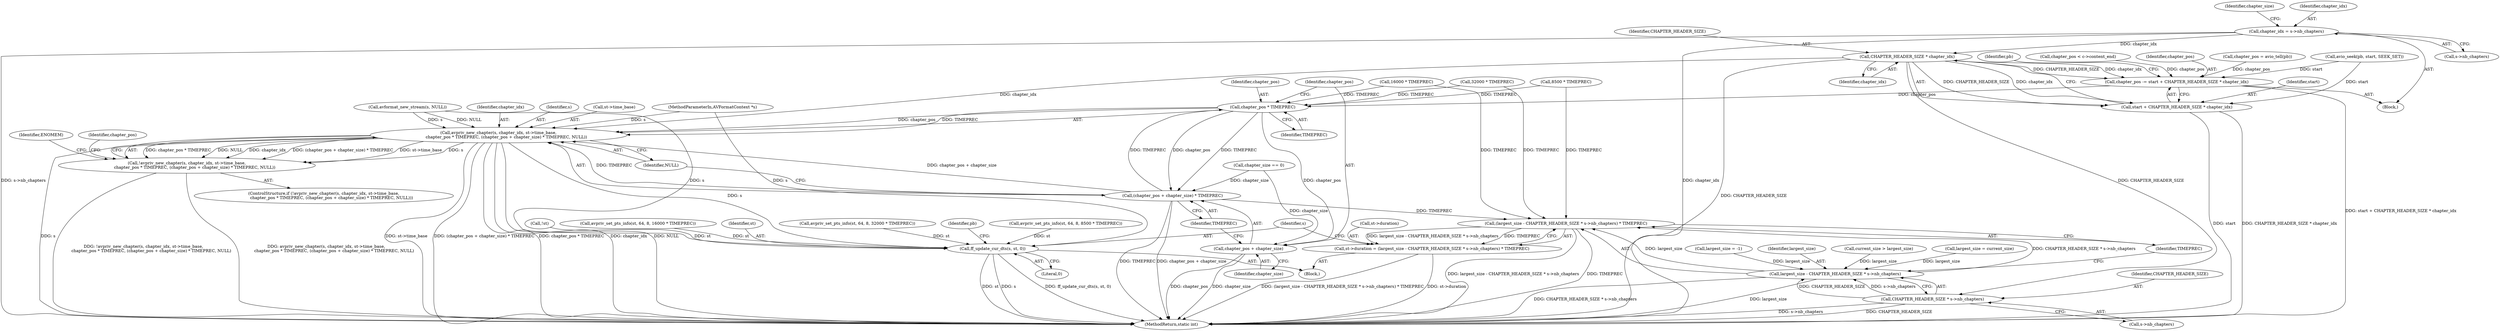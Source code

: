 digraph "0_FFmpeg_ed188f6dcdf0935c939ed813cf8745d50742014b@pointer" {
"1000797" [label="(Call,chapter_idx = s->nb_chapters)"];
"1000816" [label="(Call,CHAPTER_HEADER_SIZE * chapter_idx)"];
"1000812" [label="(Call,chapter_pos -= start + CHAPTER_HEADER_SIZE * chapter_idx)"];
"1000832" [label="(Call,chapter_pos * TIMEPREC)"];
"1000826" [label="(Call,avpriv_new_chapter(s, chapter_idx, st->time_base,\n            chapter_pos * TIMEPREC, (chapter_pos + chapter_size) * TIMEPREC, NULL))"];
"1000825" [label="(Call,!avpriv_new_chapter(s, chapter_idx, st->time_base,\n            chapter_pos * TIMEPREC, (chapter_pos + chapter_size) * TIMEPREC, NULL))"];
"1000857" [label="(Call,ff_update_cur_dts(s, st, 0))"];
"1000835" [label="(Call,(chapter_pos + chapter_size) * TIMEPREC)"];
"1000848" [label="(Call,(largest_size - CHAPTER_HEADER_SIZE * s->nb_chapters) * TIMEPREC)"];
"1000844" [label="(Call,st->duration = (largest_size - CHAPTER_HEADER_SIZE * s->nb_chapters) * TIMEPREC)"];
"1000836" [label="(Call,chapter_pos + chapter_size)"];
"1000814" [label="(Call,start + CHAPTER_HEADER_SIZE * chapter_idx)"];
"1000851" [label="(Call,CHAPTER_HEADER_SIZE * s->nb_chapters)"];
"1000849" [label="(Call,largest_size - CHAPTER_HEADER_SIZE * s->nb_chapters)"];
"1000812" [label="(Call,chapter_pos -= start + CHAPTER_HEADER_SIZE * chapter_idx)"];
"1000829" [label="(Call,st->time_base)"];
"1000827" [label="(Identifier,s)"];
"1000564" [label="(Call,avformat_new_stream(s, NULL))"];
"1000128" [label="(Block,)"];
"1000834" [label="(Identifier,TIMEPREC)"];
"1000568" [label="(Call,!st)"];
"1000833" [label="(Identifier,chapter_pos)"];
"1000824" [label="(ControlStructure,if (!avpriv_new_chapter(s, chapter_idx, st->time_base,\n            chapter_pos * TIMEPREC, (chapter_pos + chapter_size) * TIMEPREC, NULL)))"];
"1000825" [label="(Call,!avpriv_new_chapter(s, chapter_idx, st->time_base,\n            chapter_pos * TIMEPREC, (chapter_pos + chapter_size) * TIMEPREC, NULL))"];
"1000719" [label="(Call,avpriv_set_pts_info(st, 64, 8, 16000 * TIMEPREC))"];
"1000851" [label="(Call,CHAPTER_HEADER_SIZE * s->nb_chapters)"];
"1000761" [label="(Call,avio_seek(pb, start, SEEK_SET))"];
"1000858" [label="(Identifier,s)"];
"1000838" [label="(Identifier,chapter_size)"];
"1000835" [label="(Call,(chapter_pos + chapter_size) * TIMEPREC)"];
"1000795" [label="(Block,)"];
"1000797" [label="(Call,chapter_idx = s->nb_chapters)"];
"1000859" [label="(Identifier,st)"];
"1000843" [label="(Identifier,ENOMEM)"];
"1000820" [label="(Identifier,pb)"];
"1000840" [label="(Identifier,NULL)"];
"1000790" [label="(Call,chapter_pos < c->content_end)"];
"1000828" [label="(Identifier,chapter_idx)"];
"1000849" [label="(Call,largest_size - CHAPTER_HEADER_SIZE * s->nb_chapters)"];
"1000826" [label="(Call,avpriv_new_chapter(s, chapter_idx, st->time_base,\n            chapter_pos * TIMEPREC, (chapter_pos + chapter_size) * TIMEPREC, NULL))"];
"1000723" [label="(Call,16000 * TIMEPREC)"];
"1000836" [label="(Call,chapter_pos + chapter_size)"];
"1000804" [label="(Identifier,chapter_size)"];
"1000860" [label="(Literal,0)"];
"1000848" [label="(Call,(largest_size - CHAPTER_HEADER_SIZE * s->nb_chapters) * TIMEPREC)"];
"1000857" [label="(Call,ff_update_cur_dts(s, st, 0))"];
"1000127" [label="(MethodParameterIn,AVFormatContext *s)"];
"1000832" [label="(Call,chapter_pos * TIMEPREC)"];
"1000817" [label="(Identifier,CHAPTER_HEADER_SIZE)"];
"1000815" [label="(Identifier,start)"];
"1000813" [label="(Identifier,chapter_pos)"];
"1000837" [label="(Identifier,chapter_pos)"];
"1000155" [label="(Call,largest_size = -1)"];
"1000611" [label="(Call,avpriv_set_pts_info(st, 64, 8, 32000 * TIMEPREC))"];
"1000615" [label="(Call,32000 * TIMEPREC)"];
"1000799" [label="(Call,s->nb_chapters)"];
"1000856" [label="(Identifier,TIMEPREC)"];
"1000808" [label="(Call,chapter_size == 0)"];
"1000669" [label="(Call,8500 * TIMEPREC)"];
"1000850" [label="(Identifier,largest_size)"];
"1000845" [label="(Call,st->duration)"];
"1000744" [label="(Call,current_size > largest_size)"];
"1000839" [label="(Identifier,TIMEPREC)"];
"1000814" [label="(Call,start + CHAPTER_HEADER_SIZE * chapter_idx)"];
"1000786" [label="(Identifier,chapter_pos)"];
"1000853" [label="(Call,s->nb_chapters)"];
"1000862" [label="(Identifier,pb)"];
"1000877" [label="(MethodReturn,static int)"];
"1000785" [label="(Call,chapter_pos = avio_tell(pb))"];
"1000665" [label="(Call,avpriv_set_pts_info(st, 64, 8, 8500 * TIMEPREC))"];
"1000852" [label="(Identifier,CHAPTER_HEADER_SIZE)"];
"1000844" [label="(Call,st->duration = (largest_size - CHAPTER_HEADER_SIZE * s->nb_chapters) * TIMEPREC)"];
"1000751" [label="(Call,largest_size = current_size)"];
"1000818" [label="(Identifier,chapter_idx)"];
"1000798" [label="(Identifier,chapter_idx)"];
"1000816" [label="(Call,CHAPTER_HEADER_SIZE * chapter_idx)"];
"1000797" -> "1000795"  [label="AST: "];
"1000797" -> "1000799"  [label="CFG: "];
"1000798" -> "1000797"  [label="AST: "];
"1000799" -> "1000797"  [label="AST: "];
"1000804" -> "1000797"  [label="CFG: "];
"1000797" -> "1000877"  [label="DDG: s->nb_chapters"];
"1000797" -> "1000877"  [label="DDG: chapter_idx"];
"1000797" -> "1000816"  [label="DDG: chapter_idx"];
"1000816" -> "1000814"  [label="AST: "];
"1000816" -> "1000818"  [label="CFG: "];
"1000817" -> "1000816"  [label="AST: "];
"1000818" -> "1000816"  [label="AST: "];
"1000814" -> "1000816"  [label="CFG: "];
"1000816" -> "1000877"  [label="DDG: CHAPTER_HEADER_SIZE"];
"1000816" -> "1000812"  [label="DDG: CHAPTER_HEADER_SIZE"];
"1000816" -> "1000812"  [label="DDG: chapter_idx"];
"1000816" -> "1000814"  [label="DDG: CHAPTER_HEADER_SIZE"];
"1000816" -> "1000814"  [label="DDG: chapter_idx"];
"1000816" -> "1000826"  [label="DDG: chapter_idx"];
"1000816" -> "1000851"  [label="DDG: CHAPTER_HEADER_SIZE"];
"1000812" -> "1000795"  [label="AST: "];
"1000812" -> "1000814"  [label="CFG: "];
"1000813" -> "1000812"  [label="AST: "];
"1000814" -> "1000812"  [label="AST: "];
"1000820" -> "1000812"  [label="CFG: "];
"1000812" -> "1000877"  [label="DDG: start + CHAPTER_HEADER_SIZE * chapter_idx"];
"1000761" -> "1000812"  [label="DDG: start"];
"1000790" -> "1000812"  [label="DDG: chapter_pos"];
"1000785" -> "1000812"  [label="DDG: chapter_pos"];
"1000812" -> "1000832"  [label="DDG: chapter_pos"];
"1000832" -> "1000826"  [label="AST: "];
"1000832" -> "1000834"  [label="CFG: "];
"1000833" -> "1000832"  [label="AST: "];
"1000834" -> "1000832"  [label="AST: "];
"1000837" -> "1000832"  [label="CFG: "];
"1000832" -> "1000826"  [label="DDG: chapter_pos"];
"1000832" -> "1000826"  [label="DDG: TIMEPREC"];
"1000615" -> "1000832"  [label="DDG: TIMEPREC"];
"1000669" -> "1000832"  [label="DDG: TIMEPREC"];
"1000723" -> "1000832"  [label="DDG: TIMEPREC"];
"1000835" -> "1000832"  [label="DDG: TIMEPREC"];
"1000832" -> "1000835"  [label="DDG: chapter_pos"];
"1000832" -> "1000835"  [label="DDG: TIMEPREC"];
"1000832" -> "1000836"  [label="DDG: chapter_pos"];
"1000826" -> "1000825"  [label="AST: "];
"1000826" -> "1000840"  [label="CFG: "];
"1000827" -> "1000826"  [label="AST: "];
"1000828" -> "1000826"  [label="AST: "];
"1000829" -> "1000826"  [label="AST: "];
"1000835" -> "1000826"  [label="AST: "];
"1000840" -> "1000826"  [label="AST: "];
"1000825" -> "1000826"  [label="CFG: "];
"1000826" -> "1000877"  [label="DDG: s"];
"1000826" -> "1000877"  [label="DDG: st->time_base"];
"1000826" -> "1000877"  [label="DDG: (chapter_pos + chapter_size) * TIMEPREC"];
"1000826" -> "1000877"  [label="DDG: chapter_pos * TIMEPREC"];
"1000826" -> "1000877"  [label="DDG: chapter_idx"];
"1000826" -> "1000877"  [label="DDG: NULL"];
"1000826" -> "1000825"  [label="DDG: chapter_pos * TIMEPREC"];
"1000826" -> "1000825"  [label="DDG: NULL"];
"1000826" -> "1000825"  [label="DDG: chapter_idx"];
"1000826" -> "1000825"  [label="DDG: (chapter_pos + chapter_size) * TIMEPREC"];
"1000826" -> "1000825"  [label="DDG: st->time_base"];
"1000826" -> "1000825"  [label="DDG: s"];
"1000564" -> "1000826"  [label="DDG: s"];
"1000564" -> "1000826"  [label="DDG: NULL"];
"1000127" -> "1000826"  [label="DDG: s"];
"1000835" -> "1000826"  [label="DDG: chapter_pos + chapter_size"];
"1000835" -> "1000826"  [label="DDG: TIMEPREC"];
"1000826" -> "1000857"  [label="DDG: s"];
"1000825" -> "1000824"  [label="AST: "];
"1000786" -> "1000825"  [label="CFG: "];
"1000843" -> "1000825"  [label="CFG: "];
"1000825" -> "1000877"  [label="DDG: avpriv_new_chapter(s, chapter_idx, st->time_base,\n            chapter_pos * TIMEPREC, (chapter_pos + chapter_size) * TIMEPREC, NULL)"];
"1000825" -> "1000877"  [label="DDG: !avpriv_new_chapter(s, chapter_idx, st->time_base,\n            chapter_pos * TIMEPREC, (chapter_pos + chapter_size) * TIMEPREC, NULL)"];
"1000857" -> "1000128"  [label="AST: "];
"1000857" -> "1000860"  [label="CFG: "];
"1000858" -> "1000857"  [label="AST: "];
"1000859" -> "1000857"  [label="AST: "];
"1000860" -> "1000857"  [label="AST: "];
"1000862" -> "1000857"  [label="CFG: "];
"1000857" -> "1000877"  [label="DDG: s"];
"1000857" -> "1000877"  [label="DDG: ff_update_cur_dts(s, st, 0)"];
"1000857" -> "1000877"  [label="DDG: st"];
"1000564" -> "1000857"  [label="DDG: s"];
"1000127" -> "1000857"  [label="DDG: s"];
"1000568" -> "1000857"  [label="DDG: st"];
"1000719" -> "1000857"  [label="DDG: st"];
"1000665" -> "1000857"  [label="DDG: st"];
"1000611" -> "1000857"  [label="DDG: st"];
"1000835" -> "1000839"  [label="CFG: "];
"1000836" -> "1000835"  [label="AST: "];
"1000839" -> "1000835"  [label="AST: "];
"1000840" -> "1000835"  [label="CFG: "];
"1000835" -> "1000877"  [label="DDG: chapter_pos + chapter_size"];
"1000835" -> "1000877"  [label="DDG: TIMEPREC"];
"1000808" -> "1000835"  [label="DDG: chapter_size"];
"1000835" -> "1000848"  [label="DDG: TIMEPREC"];
"1000848" -> "1000844"  [label="AST: "];
"1000848" -> "1000856"  [label="CFG: "];
"1000849" -> "1000848"  [label="AST: "];
"1000856" -> "1000848"  [label="AST: "];
"1000844" -> "1000848"  [label="CFG: "];
"1000848" -> "1000877"  [label="DDG: largest_size - CHAPTER_HEADER_SIZE * s->nb_chapters"];
"1000848" -> "1000877"  [label="DDG: TIMEPREC"];
"1000848" -> "1000844"  [label="DDG: largest_size - CHAPTER_HEADER_SIZE * s->nb_chapters"];
"1000848" -> "1000844"  [label="DDG: TIMEPREC"];
"1000849" -> "1000848"  [label="DDG: largest_size"];
"1000849" -> "1000848"  [label="DDG: CHAPTER_HEADER_SIZE * s->nb_chapters"];
"1000615" -> "1000848"  [label="DDG: TIMEPREC"];
"1000669" -> "1000848"  [label="DDG: TIMEPREC"];
"1000723" -> "1000848"  [label="DDG: TIMEPREC"];
"1000844" -> "1000128"  [label="AST: "];
"1000845" -> "1000844"  [label="AST: "];
"1000858" -> "1000844"  [label="CFG: "];
"1000844" -> "1000877"  [label="DDG: (largest_size - CHAPTER_HEADER_SIZE * s->nb_chapters) * TIMEPREC"];
"1000844" -> "1000877"  [label="DDG: st->duration"];
"1000836" -> "1000838"  [label="CFG: "];
"1000837" -> "1000836"  [label="AST: "];
"1000838" -> "1000836"  [label="AST: "];
"1000839" -> "1000836"  [label="CFG: "];
"1000836" -> "1000877"  [label="DDG: chapter_size"];
"1000836" -> "1000877"  [label="DDG: chapter_pos"];
"1000808" -> "1000836"  [label="DDG: chapter_size"];
"1000815" -> "1000814"  [label="AST: "];
"1000814" -> "1000877"  [label="DDG: CHAPTER_HEADER_SIZE * chapter_idx"];
"1000814" -> "1000877"  [label="DDG: start"];
"1000761" -> "1000814"  [label="DDG: start"];
"1000851" -> "1000849"  [label="AST: "];
"1000851" -> "1000853"  [label="CFG: "];
"1000852" -> "1000851"  [label="AST: "];
"1000853" -> "1000851"  [label="AST: "];
"1000849" -> "1000851"  [label="CFG: "];
"1000851" -> "1000877"  [label="DDG: s->nb_chapters"];
"1000851" -> "1000877"  [label="DDG: CHAPTER_HEADER_SIZE"];
"1000851" -> "1000849"  [label="DDG: CHAPTER_HEADER_SIZE"];
"1000851" -> "1000849"  [label="DDG: s->nb_chapters"];
"1000850" -> "1000849"  [label="AST: "];
"1000856" -> "1000849"  [label="CFG: "];
"1000849" -> "1000877"  [label="DDG: CHAPTER_HEADER_SIZE * s->nb_chapters"];
"1000849" -> "1000877"  [label="DDG: largest_size"];
"1000744" -> "1000849"  [label="DDG: largest_size"];
"1000751" -> "1000849"  [label="DDG: largest_size"];
"1000155" -> "1000849"  [label="DDG: largest_size"];
}
